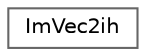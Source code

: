 digraph "Graphical Class Hierarchy"
{
 // LATEX_PDF_SIZE
  bgcolor="transparent";
  edge [fontname=Helvetica,fontsize=10,labelfontname=Helvetica,labelfontsize=10];
  node [fontname=Helvetica,fontsize=10,shape=box,height=0.2,width=0.4];
  rankdir="LR";
  Node0 [label="ImVec2ih",height=0.2,width=0.4,color="grey40", fillcolor="white", style="filled",URL="$struct_im_vec2ih.html",tooltip=" "];
}
